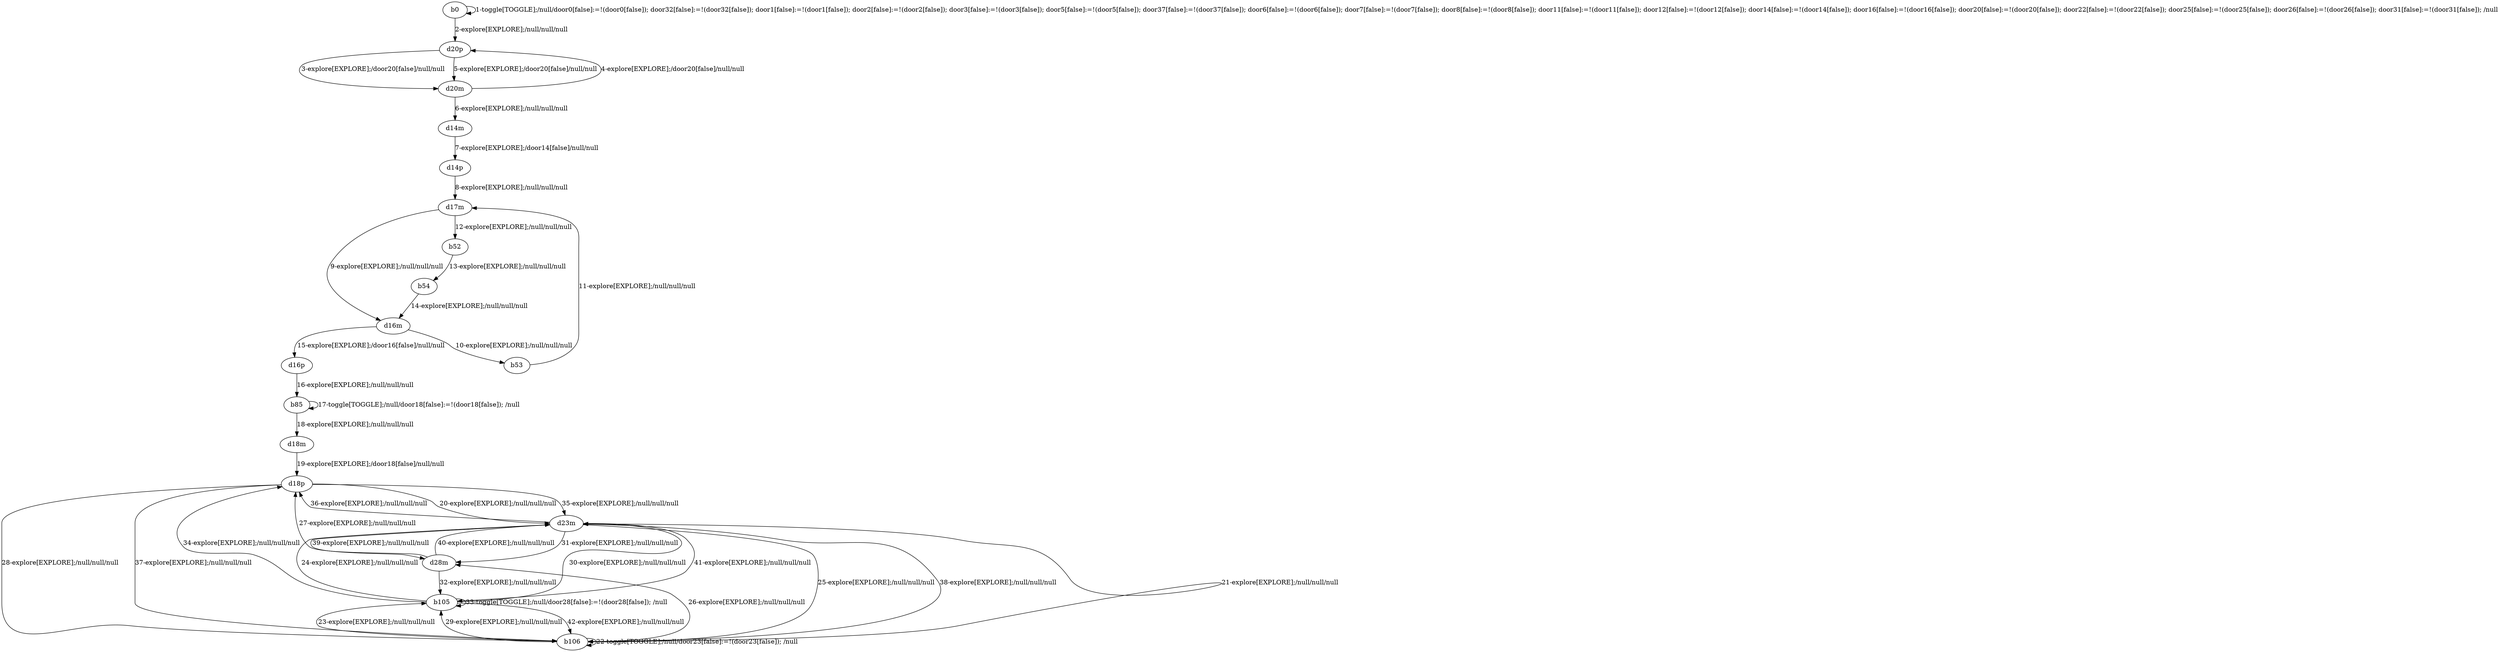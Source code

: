 # Total number of goals covered by this test: 1
# b105 --> b106

digraph g {
"b0" -> "b0" [label = "1-toggle[TOGGLE];/null/door0[false]:=!(door0[false]); door32[false]:=!(door32[false]); door1[false]:=!(door1[false]); door2[false]:=!(door2[false]); door3[false]:=!(door3[false]); door5[false]:=!(door5[false]); door37[false]:=!(door37[false]); door6[false]:=!(door6[false]); door7[false]:=!(door7[false]); door8[false]:=!(door8[false]); door11[false]:=!(door11[false]); door12[false]:=!(door12[false]); door14[false]:=!(door14[false]); door16[false]:=!(door16[false]); door20[false]:=!(door20[false]); door22[false]:=!(door22[false]); door25[false]:=!(door25[false]); door26[false]:=!(door26[false]); door31[false]:=!(door31[false]); /null"];
"b0" -> "d20p" [label = "2-explore[EXPLORE];/null/null/null"];
"d20p" -> "d20m" [label = "3-explore[EXPLORE];/door20[false]/null/null"];
"d20m" -> "d20p" [label = "4-explore[EXPLORE];/door20[false]/null/null"];
"d20p" -> "d20m" [label = "5-explore[EXPLORE];/door20[false]/null/null"];
"d20m" -> "d14m" [label = "6-explore[EXPLORE];/null/null/null"];
"d14m" -> "d14p" [label = "7-explore[EXPLORE];/door14[false]/null/null"];
"d14p" -> "d17m" [label = "8-explore[EXPLORE];/null/null/null"];
"d17m" -> "d16m" [label = "9-explore[EXPLORE];/null/null/null"];
"d16m" -> "b53" [label = "10-explore[EXPLORE];/null/null/null"];
"b53" -> "d17m" [label = "11-explore[EXPLORE];/null/null/null"];
"d17m" -> "b52" [label = "12-explore[EXPLORE];/null/null/null"];
"b52" -> "b54" [label = "13-explore[EXPLORE];/null/null/null"];
"b54" -> "d16m" [label = "14-explore[EXPLORE];/null/null/null"];
"d16m" -> "d16p" [label = "15-explore[EXPLORE];/door16[false]/null/null"];
"d16p" -> "b85" [label = "16-explore[EXPLORE];/null/null/null"];
"b85" -> "b85" [label = "17-toggle[TOGGLE];/null/door18[false]:=!(door18[false]); /null"];
"b85" -> "d18m" [label = "18-explore[EXPLORE];/null/null/null"];
"d18m" -> "d18p" [label = "19-explore[EXPLORE];/door18[false]/null/null"];
"d18p" -> "d23m" [label = "20-explore[EXPLORE];/null/null/null"];
"d23m" -> "b106" [label = "21-explore[EXPLORE];/null/null/null"];
"b106" -> "b106" [label = "22-toggle[TOGGLE];/null/door23[false]:=!(door23[false]); /null"];
"b106" -> "b105" [label = "23-explore[EXPLORE];/null/null/null"];
"b105" -> "d23m" [label = "24-explore[EXPLORE];/null/null/null"];
"d23m" -> "b106" [label = "25-explore[EXPLORE];/null/null/null"];
"b106" -> "d28m" [label = "26-explore[EXPLORE];/null/null/null"];
"d28m" -> "d18p" [label = "27-explore[EXPLORE];/null/null/null"];
"d18p" -> "b106" [label = "28-explore[EXPLORE];/null/null/null"];
"b106" -> "b105" [label = "29-explore[EXPLORE];/null/null/null"];
"b105" -> "d23m" [label = "30-explore[EXPLORE];/null/null/null"];
"d23m" -> "d28m" [label = "31-explore[EXPLORE];/null/null/null"];
"d28m" -> "b105" [label = "32-explore[EXPLORE];/null/null/null"];
"b105" -> "b105" [label = "33-toggle[TOGGLE];/null/door28[false]:=!(door28[false]); /null"];
"b105" -> "d18p" [label = "34-explore[EXPLORE];/null/null/null"];
"d18p" -> "d23m" [label = "35-explore[EXPLORE];/null/null/null"];
"d23m" -> "d18p" [label = "36-explore[EXPLORE];/null/null/null"];
"d18p" -> "b106" [label = "37-explore[EXPLORE];/null/null/null"];
"b106" -> "d23m" [label = "38-explore[EXPLORE];/null/null/null"];
"d23m" -> "d28m" [label = "39-explore[EXPLORE];/null/null/null"];
"d28m" -> "d23m" [label = "40-explore[EXPLORE];/null/null/null"];
"d23m" -> "b105" [label = "41-explore[EXPLORE];/null/null/null"];
"b105" -> "b106" [label = "42-explore[EXPLORE];/null/null/null"];
}